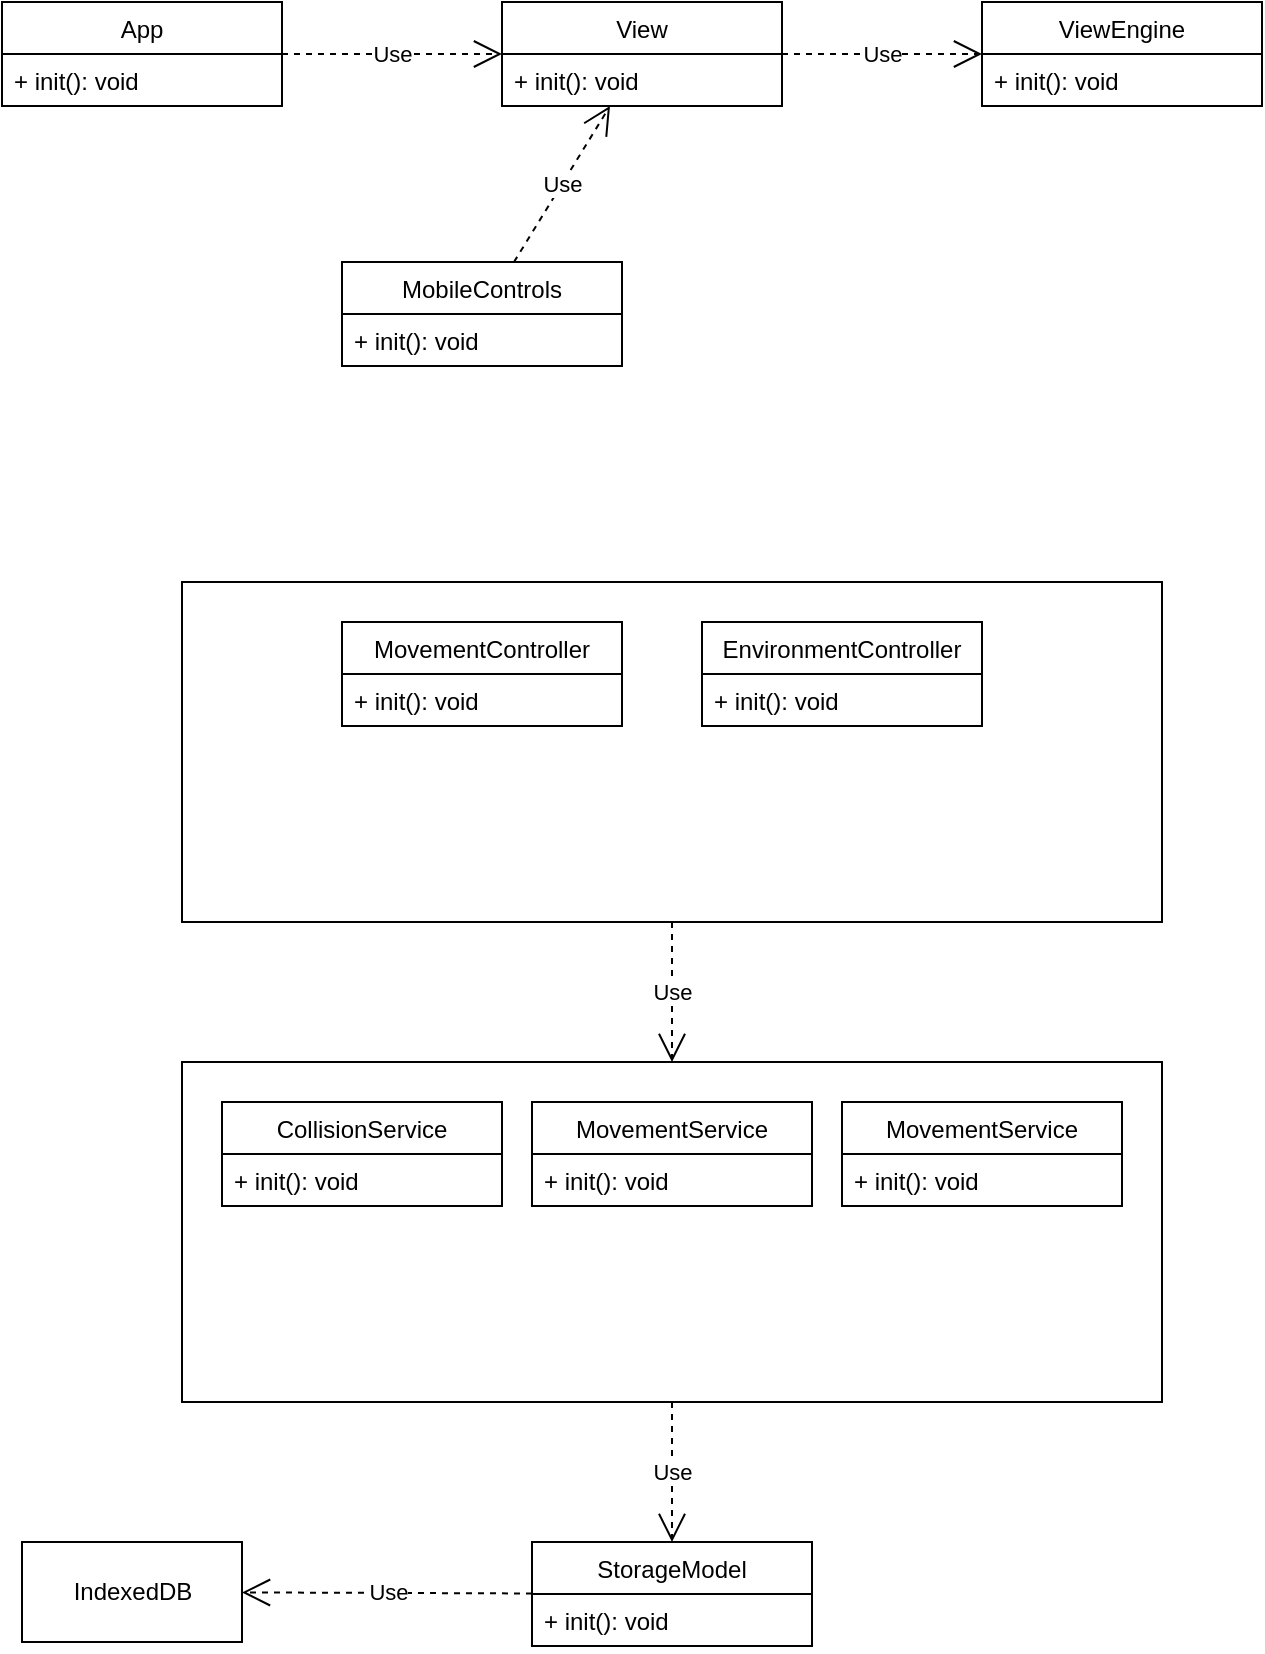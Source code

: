 <mxfile version="20.2.3" type="device"><diagram name="Page-1" id="b5b7bab2-c9e2-2cf4-8b2a-24fd1a2a6d21"><mxGraphModel dx="1480" dy="793" grid="1" gridSize="10" guides="1" tooltips="1" connect="1" arrows="1" fold="1" page="1" pageScale="1" pageWidth="827" pageHeight="1169" background="none" math="0" shadow="0"><root><mxCell id="0"/><mxCell id="1" parent="0"/><mxCell id="FN7LcGY3plxXnk5a8mNk-17" value="" style="html=1;movable=1;resizable=0;fillColor=none;" parent="1" vertex="1"><mxGeometry x="220" y="670" width="490" height="170" as="geometry"/></mxCell><mxCell id="FN7LcGY3plxXnk5a8mNk-14" value="" style="html=1;movable=1;resizable=0;fillColor=none;" parent="1" vertex="1"><mxGeometry x="220" y="430" width="490" height="170" as="geometry"/></mxCell><mxCell id="xZdgW0GA6Vi-XJYnO3Wb-1" value="App" style="swimlane;fontStyle=0;childLayout=stackLayout;horizontal=1;startSize=26;fillColor=none;horizontalStack=0;resizeParent=1;resizeParentMax=0;resizeLast=0;collapsible=1;marginBottom=0;" parent="1" vertex="1"><mxGeometry x="130" y="140" width="140" height="52" as="geometry"/></mxCell><mxCell id="xZdgW0GA6Vi-XJYnO3Wb-2" value="+ init(): void" style="text;strokeColor=none;fillColor=none;align=left;verticalAlign=top;spacingLeft=4;spacingRight=4;overflow=hidden;rotatable=0;points=[[0,0.5],[1,0.5]];portConstraint=eastwest;" parent="xZdgW0GA6Vi-XJYnO3Wb-1" vertex="1"><mxGeometry y="26" width="140" height="26" as="geometry"/></mxCell><mxCell id="xZdgW0GA6Vi-XJYnO3Wb-19" value="Use" style="endArrow=open;endSize=12;dashed=1;html=1;rounded=0;" parent="1" source="xZdgW0GA6Vi-XJYnO3Wb-1" target="P9C21eiFmYqPCu7oNPbm-3" edge="1"><mxGeometry width="160" relative="1" as="geometry"><mxPoint x="290" y="320" as="sourcePoint"/><mxPoint x="390" y="179" as="targetPoint"/></mxGeometry></mxCell><mxCell id="xZdgW0GA6Vi-XJYnO3Wb-23" value="MovementController" style="swimlane;fontStyle=0;childLayout=stackLayout;horizontal=1;startSize=26;fillColor=none;horizontalStack=0;resizeParent=1;resizeParentMax=0;resizeLast=0;collapsible=1;marginBottom=0;" parent="1" vertex="1"><mxGeometry x="300" y="450" width="140" height="52" as="geometry"/></mxCell><mxCell id="xZdgW0GA6Vi-XJYnO3Wb-25" value="+ init(): void" style="text;strokeColor=none;fillColor=none;align=left;verticalAlign=top;spacingLeft=4;spacingRight=4;overflow=hidden;rotatable=0;points=[[0,0.5],[1,0.5]];portConstraint=eastwest;" parent="xZdgW0GA6Vi-XJYnO3Wb-23" vertex="1"><mxGeometry y="26" width="140" height="26" as="geometry"/></mxCell><mxCell id="xZdgW0GA6Vi-XJYnO3Wb-50" value="StorageModel" style="swimlane;fontStyle=0;childLayout=stackLayout;horizontal=1;startSize=26;fillColor=none;horizontalStack=0;resizeParent=1;resizeParentMax=0;resizeLast=0;collapsible=1;marginBottom=0;" parent="1" vertex="1"><mxGeometry x="395" y="910" width="140" height="52" as="geometry"/></mxCell><mxCell id="xZdgW0GA6Vi-XJYnO3Wb-51" value="+ init(): void" style="text;strokeColor=none;fillColor=none;align=left;verticalAlign=top;spacingLeft=4;spacingRight=4;overflow=hidden;rotatable=0;points=[[0,0.5],[1,0.5]];portConstraint=eastwest;" parent="xZdgW0GA6Vi-XJYnO3Wb-50" vertex="1"><mxGeometry y="26" width="140" height="26" as="geometry"/></mxCell><mxCell id="xZdgW0GA6Vi-XJYnO3Wb-48" value="CollisionService" style="swimlane;fontStyle=0;childLayout=stackLayout;horizontal=1;startSize=26;fillColor=none;horizontalStack=0;resizeParent=1;resizeParentMax=0;resizeLast=0;collapsible=1;marginBottom=0;" parent="1" vertex="1"><mxGeometry x="240" y="690" width="140" height="52" as="geometry"/></mxCell><mxCell id="xZdgW0GA6Vi-XJYnO3Wb-49" value="+ init(): void" style="text;strokeColor=none;fillColor=none;align=left;verticalAlign=top;spacingLeft=4;spacingRight=4;overflow=hidden;rotatable=0;points=[[0,0.5],[1,0.5]];portConstraint=eastwest;" parent="xZdgW0GA6Vi-XJYnO3Wb-48" vertex="1"><mxGeometry y="26" width="140" height="26" as="geometry"/></mxCell><mxCell id="xZdgW0GA6Vi-XJYnO3Wb-54" value="IndexedDB" style="html=1;" parent="1" vertex="1"><mxGeometry x="140" y="910" width="110" height="50" as="geometry"/></mxCell><mxCell id="xZdgW0GA6Vi-XJYnO3Wb-56" value="Use" style="endArrow=open;endSize=12;dashed=1;html=1;rounded=0;" parent="1" source="xZdgW0GA6Vi-XJYnO3Wb-50" target="xZdgW0GA6Vi-XJYnO3Wb-54" edge="1"><mxGeometry width="160" relative="1" as="geometry"><mxPoint x="375" y="850" as="sourcePoint"/><mxPoint x="535" y="850" as="targetPoint"/></mxGeometry></mxCell><mxCell id="FN7LcGY3plxXnk5a8mNk-2" value="EnvironmentController" style="swimlane;fontStyle=0;childLayout=stackLayout;horizontal=1;startSize=26;fillColor=none;horizontalStack=0;resizeParent=1;resizeParentMax=0;resizeLast=0;collapsible=1;marginBottom=0;" parent="1" vertex="1"><mxGeometry x="480" y="450" width="140" height="52" as="geometry"/></mxCell><mxCell id="FN7LcGY3plxXnk5a8mNk-4" value="+ init(): void" style="text;strokeColor=none;fillColor=none;align=left;verticalAlign=top;spacingLeft=4;spacingRight=4;overflow=hidden;rotatable=0;points=[[0,0.5],[1,0.5]];portConstraint=eastwest;" parent="FN7LcGY3plxXnk5a8mNk-2" vertex="1"><mxGeometry y="26" width="140" height="26" as="geometry"/></mxCell><mxCell id="FN7LcGY3plxXnk5a8mNk-5" value="MovementService" style="swimlane;fontStyle=0;childLayout=stackLayout;horizontal=1;startSize=26;fillColor=none;horizontalStack=0;resizeParent=1;resizeParentMax=0;resizeLast=0;collapsible=1;marginBottom=0;" parent="1" vertex="1"><mxGeometry x="395" y="690" width="140" height="52" as="geometry"/></mxCell><mxCell id="FN7LcGY3plxXnk5a8mNk-6" value="+ init(): void" style="text;strokeColor=none;fillColor=none;align=left;verticalAlign=top;spacingLeft=4;spacingRight=4;overflow=hidden;rotatable=0;points=[[0,0.5],[1,0.5]];portConstraint=eastwest;" parent="FN7LcGY3plxXnk5a8mNk-5" vertex="1"><mxGeometry y="26" width="140" height="26" as="geometry"/></mxCell><mxCell id="FN7LcGY3plxXnk5a8mNk-7" value="MovementService" style="swimlane;fontStyle=0;childLayout=stackLayout;horizontal=1;startSize=26;fillColor=none;horizontalStack=0;resizeParent=1;resizeParentMax=0;resizeLast=0;collapsible=1;marginBottom=0;" parent="1" vertex="1"><mxGeometry x="550" y="690" width="140" height="52" as="geometry"/></mxCell><mxCell id="FN7LcGY3plxXnk5a8mNk-8" value="+ init(): void" style="text;strokeColor=none;fillColor=none;align=left;verticalAlign=top;spacingLeft=4;spacingRight=4;overflow=hidden;rotatable=0;points=[[0,0.5],[1,0.5]];portConstraint=eastwest;" parent="FN7LcGY3plxXnk5a8mNk-7" vertex="1"><mxGeometry y="26" width="140" height="26" as="geometry"/></mxCell><mxCell id="FN7LcGY3plxXnk5a8mNk-18" value="Use" style="endArrow=open;endSize=12;dashed=1;html=1;rounded=0;entryX=0.5;entryY=0;entryDx=0;entryDy=0;edgeStyle=orthogonalEdgeStyle;" parent="1" source="FN7LcGY3plxXnk5a8mNk-14" target="FN7LcGY3plxXnk5a8mNk-17" edge="1"><mxGeometry width="160" relative="1" as="geometry"><mxPoint x="380" y="378" as="sourcePoint"/><mxPoint x="475" y="440" as="targetPoint"/></mxGeometry></mxCell><mxCell id="FN7LcGY3plxXnk5a8mNk-19" value="Use" style="endArrow=open;endSize=12;dashed=1;html=1;rounded=0;entryX=0.5;entryY=0;entryDx=0;entryDy=0;edgeStyle=orthogonalEdgeStyle;" parent="1" source="FN7LcGY3plxXnk5a8mNk-17" target="xZdgW0GA6Vi-XJYnO3Wb-50" edge="1"><mxGeometry width="160" relative="1" as="geometry"><mxPoint x="475" y="610" as="sourcePoint"/><mxPoint x="475" y="680" as="targetPoint"/></mxGeometry></mxCell><mxCell id="P9C21eiFmYqPCu7oNPbm-1" value="ViewEngine" style="swimlane;fontStyle=0;childLayout=stackLayout;horizontal=1;startSize=26;fillColor=none;horizontalStack=0;resizeParent=1;resizeParentMax=0;resizeLast=0;collapsible=1;marginBottom=0;" vertex="1" parent="1"><mxGeometry x="620" y="140" width="140" height="52" as="geometry"/></mxCell><mxCell id="P9C21eiFmYqPCu7oNPbm-2" value="+ init(): void" style="text;strokeColor=none;fillColor=none;align=left;verticalAlign=top;spacingLeft=4;spacingRight=4;overflow=hidden;rotatable=0;points=[[0,0.5],[1,0.5]];portConstraint=eastwest;" vertex="1" parent="P9C21eiFmYqPCu7oNPbm-1"><mxGeometry y="26" width="140" height="26" as="geometry"/></mxCell><mxCell id="P9C21eiFmYqPCu7oNPbm-3" value="View" style="swimlane;fontStyle=0;childLayout=stackLayout;horizontal=1;startSize=26;fillColor=none;horizontalStack=0;resizeParent=1;resizeParentMax=0;resizeLast=0;collapsible=1;marginBottom=0;" vertex="1" parent="1"><mxGeometry x="380" y="140" width="140" height="52" as="geometry"/></mxCell><mxCell id="P9C21eiFmYqPCu7oNPbm-4" value="+ init(): void" style="text;strokeColor=none;fillColor=none;align=left;verticalAlign=top;spacingLeft=4;spacingRight=4;overflow=hidden;rotatable=0;points=[[0,0.5],[1,0.5]];portConstraint=eastwest;" vertex="1" parent="P9C21eiFmYqPCu7oNPbm-3"><mxGeometry y="26" width="140" height="26" as="geometry"/></mxCell><mxCell id="P9C21eiFmYqPCu7oNPbm-5" value="MobileControls" style="swimlane;fontStyle=0;childLayout=stackLayout;horizontal=1;startSize=26;fillColor=none;horizontalStack=0;resizeParent=1;resizeParentMax=0;resizeLast=0;collapsible=1;marginBottom=0;" vertex="1" parent="1"><mxGeometry x="300" y="270" width="140" height="52" as="geometry"/></mxCell><mxCell id="P9C21eiFmYqPCu7oNPbm-6" value="+ init(): void" style="text;strokeColor=none;fillColor=none;align=left;verticalAlign=top;spacingLeft=4;spacingRight=4;overflow=hidden;rotatable=0;points=[[0,0.5],[1,0.5]];portConstraint=eastwest;" vertex="1" parent="P9C21eiFmYqPCu7oNPbm-5"><mxGeometry y="26" width="140" height="26" as="geometry"/></mxCell><mxCell id="P9C21eiFmYqPCu7oNPbm-7" value="Use" style="endArrow=open;endSize=12;dashed=1;html=1;rounded=0;" edge="1" parent="1" source="P9C21eiFmYqPCu7oNPbm-3" target="P9C21eiFmYqPCu7oNPbm-1"><mxGeometry width="160" relative="1" as="geometry"><mxPoint x="280" y="189" as="sourcePoint"/><mxPoint x="580" y="189" as="targetPoint"/></mxGeometry></mxCell><mxCell id="P9C21eiFmYqPCu7oNPbm-8" value="Use" style="endArrow=open;endSize=12;dashed=1;html=1;rounded=0;" edge="1" parent="1" source="P9C21eiFmYqPCu7oNPbm-5" target="P9C21eiFmYqPCu7oNPbm-3"><mxGeometry width="160" relative="1" as="geometry"><mxPoint x="390" y="400" as="sourcePoint"/><mxPoint x="550" y="400" as="targetPoint"/></mxGeometry></mxCell></root></mxGraphModel></diagram></mxfile>